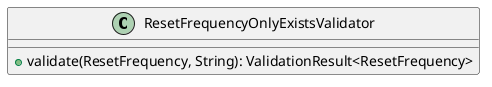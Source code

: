 @startuml

    class ResetFrequencyOnlyExistsValidator [[ResetFrequencyOnlyExistsValidator.html]] {
        +validate(ResetFrequency, String): ValidationResult<ResetFrequency>
    }

@enduml
